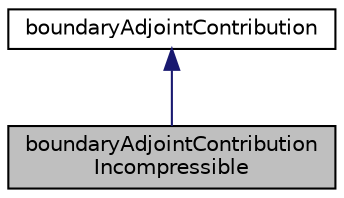 digraph "boundaryAdjointContributionIncompressible"
{
  bgcolor="transparent";
  edge [fontname="Helvetica",fontsize="10",labelfontname="Helvetica",labelfontsize="10"];
  node [fontname="Helvetica",fontsize="10",shape=record];
  Node1 [label="boundaryAdjointContribution\lIncompressible",height=0.2,width=0.4,color="black", fillcolor="grey75", style="filled" fontcolor="black"];
  Node2 -> Node1 [dir="back",color="midnightblue",fontsize="10",style="solid",fontname="Helvetica"];
  Node2 [label="boundaryAdjointContribution",height=0.2,width=0.4,color="black",URL="$classFoam_1_1boundaryAdjointContribution.html",tooltip="Abstract base class for computing contributions of the objective functions to the adjoint boundary co..."];
}
